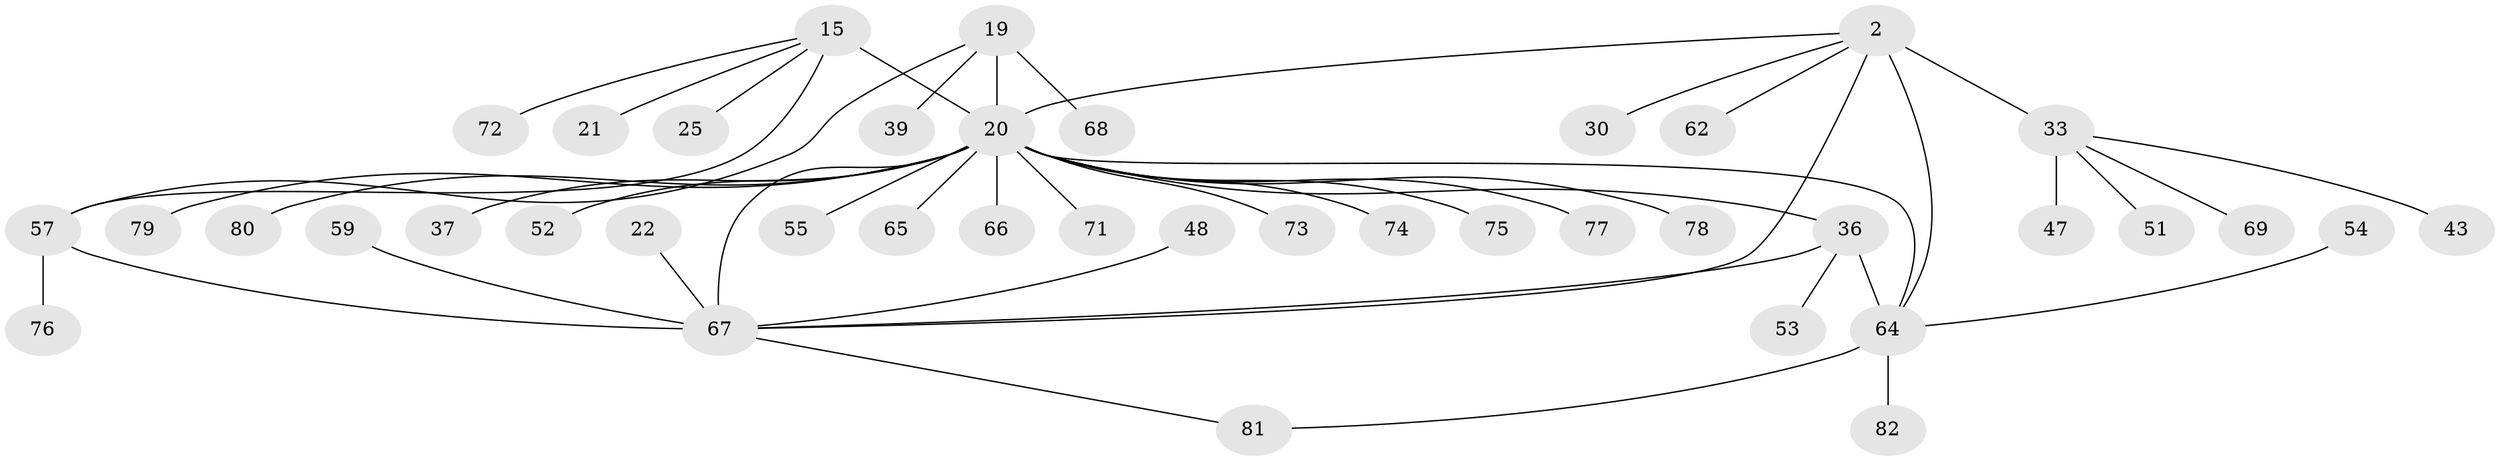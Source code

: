 // original degree distribution, {6: 0.06097560975609756, 7: 0.036585365853658534, 5: 0.04878048780487805, 9: 0.04878048780487805, 8: 0.012195121951219513, 3: 0.04878048780487805, 10: 0.012195121951219513, 1: 0.5, 2: 0.21951219512195122, 4: 0.012195121951219513}
// Generated by graph-tools (version 1.1) at 2025/55/03/09/25 04:55:13]
// undirected, 41 vertices, 47 edges
graph export_dot {
graph [start="1"]
  node [color=gray90,style=filled];
  2 [super="+1"];
  15 [super="+13"];
  19 [super="+17"];
  20 [super="+18+16"];
  21;
  22;
  25;
  30 [super="+24"];
  33 [super="+4+28"];
  36 [super="+6"];
  37;
  39;
  43;
  47;
  48;
  51;
  52 [super="+49"];
  53;
  54 [super="+27"];
  55;
  57 [super="+40"];
  59;
  62 [super="+61"];
  64 [super="+45+8+32+38"];
  65 [super="+56"];
  66;
  67 [super="+11+23+58"];
  68;
  69;
  71;
  72 [super="+41+44"];
  73 [super="+63+70"];
  74;
  75;
  76;
  77;
  78;
  79;
  80 [super="+31"];
  81;
  82;
  2 -- 20 [weight=2];
  2 -- 30;
  2 -- 62;
  2 -- 64;
  2 -- 67;
  2 -- 33 [weight=4];
  15 -- 21;
  15 -- 25;
  15 -- 72;
  15 -- 20 [weight=4];
  15 -- 57;
  19 -- 20 [weight=4];
  19 -- 39;
  19 -- 68;
  19 -- 57;
  20 -- 64 [weight=2];
  20 -- 77 [weight=2];
  20 -- 66;
  20 -- 37;
  20 -- 71;
  20 -- 52;
  20 -- 65 [weight=2];
  20 -- 73;
  20 -- 67 [weight=3];
  20 -- 74;
  20 -- 75;
  20 -- 78;
  20 -- 79;
  20 -- 80;
  20 -- 55;
  20 -- 36;
  22 -- 67;
  33 -- 51;
  33 -- 69;
  33 -- 43;
  33 -- 47;
  36 -- 64 [weight=4];
  36 -- 67;
  36 -- 53;
  48 -- 67;
  54 -- 64;
  57 -- 67 [weight=4];
  57 -- 76;
  59 -- 67;
  64 -- 81;
  64 -- 82;
  67 -- 81;
}
